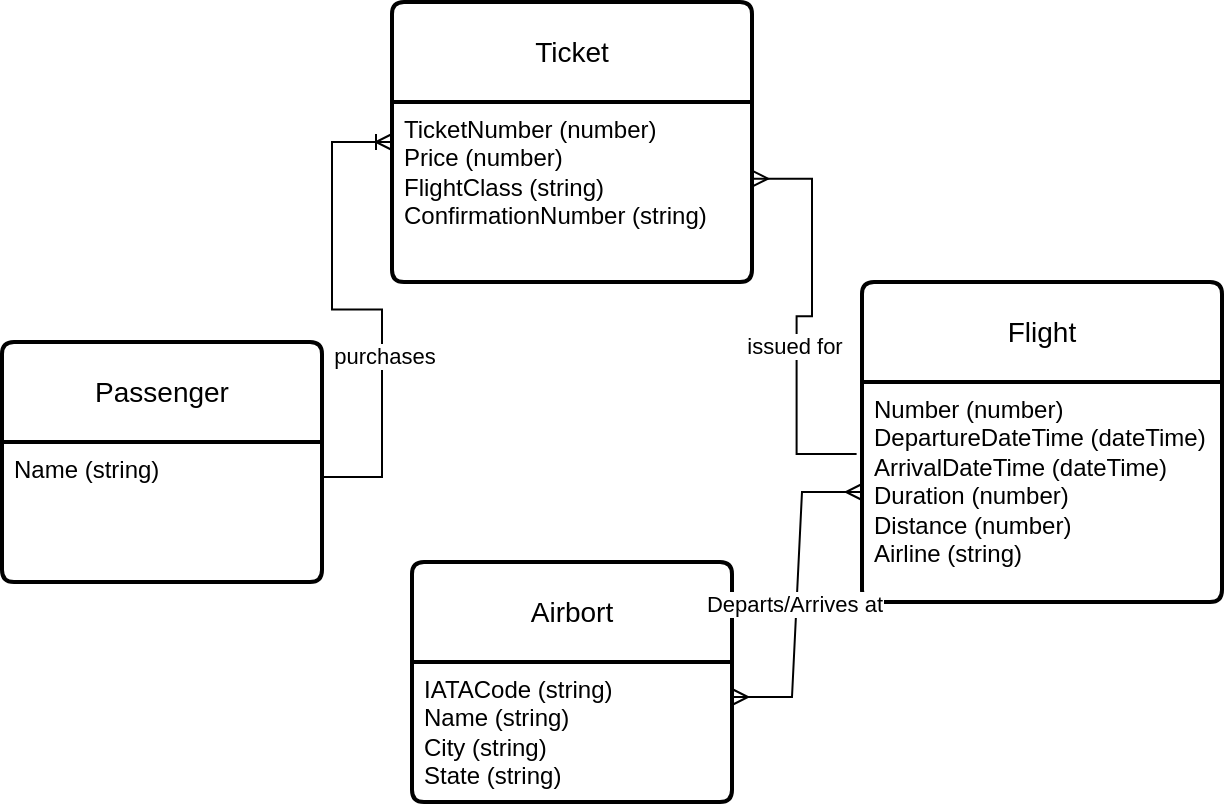 <mxfile version="24.2.2" type="github">
  <diagram name="Page-1" id="QZ5orh67vqz0MWlZrYwf">
    <mxGraphModel dx="1075" dy="458" grid="1" gridSize="10" guides="1" tooltips="1" connect="1" arrows="1" fold="1" page="1" pageScale="1" pageWidth="850" pageHeight="1100" math="0" shadow="0">
      <root>
        <mxCell id="0" />
        <mxCell id="1" parent="0" />
        <mxCell id="XTCwg6rb00VarzEBnDwD-1" value="Passenger" style="swimlane;childLayout=stackLayout;horizontal=1;startSize=50;horizontalStack=0;rounded=1;fontSize=14;fontStyle=0;strokeWidth=2;resizeParent=0;resizeLast=1;shadow=0;dashed=0;align=center;arcSize=4;whiteSpace=wrap;html=1;" vertex="1" parent="1">
          <mxGeometry x="150" y="260" width="160" height="120" as="geometry" />
        </mxCell>
        <mxCell id="XTCwg6rb00VarzEBnDwD-2" value="Name (string)" style="align=left;strokeColor=none;fillColor=none;spacingLeft=4;fontSize=12;verticalAlign=top;resizable=0;rotatable=0;part=1;html=1;" vertex="1" parent="XTCwg6rb00VarzEBnDwD-1">
          <mxGeometry y="50" width="160" height="70" as="geometry" />
        </mxCell>
        <mxCell id="XTCwg6rb00VarzEBnDwD-3" value="Flight" style="swimlane;childLayout=stackLayout;horizontal=1;startSize=50;horizontalStack=0;rounded=1;fontSize=14;fontStyle=0;strokeWidth=2;resizeParent=0;resizeLast=1;shadow=0;dashed=0;align=center;arcSize=4;whiteSpace=wrap;html=1;" vertex="1" parent="1">
          <mxGeometry x="580" y="230" width="180" height="160" as="geometry" />
        </mxCell>
        <mxCell id="XTCwg6rb00VarzEBnDwD-4" value="Number (number)&lt;div&gt;DepartureDateTime (dateTime)&lt;/div&gt;&lt;div&gt;ArrivalDateTime (dateTime)&lt;/div&gt;&lt;div&gt;Duration (number)&lt;/div&gt;&lt;div&gt;Distance (number)&lt;/div&gt;&lt;div&gt;Airline (string)&lt;/div&gt;&lt;div&gt;&lt;br&gt;&lt;/div&gt;" style="align=left;strokeColor=none;fillColor=none;spacingLeft=4;fontSize=12;verticalAlign=top;resizable=0;rotatable=0;part=1;html=1;" vertex="1" parent="XTCwg6rb00VarzEBnDwD-3">
          <mxGeometry y="50" width="180" height="110" as="geometry" />
        </mxCell>
        <mxCell id="XTCwg6rb00VarzEBnDwD-5" style="edgeStyle=orthogonalEdgeStyle;rounded=0;orthogonalLoop=1;jettySize=auto;html=1;exitX=0.5;exitY=1;exitDx=0;exitDy=0;" edge="1" parent="XTCwg6rb00VarzEBnDwD-3" source="XTCwg6rb00VarzEBnDwD-4" target="XTCwg6rb00VarzEBnDwD-4">
          <mxGeometry relative="1" as="geometry" />
        </mxCell>
        <mxCell id="XTCwg6rb00VarzEBnDwD-6" value="Airbort" style="swimlane;childLayout=stackLayout;horizontal=1;startSize=50;horizontalStack=0;rounded=1;fontSize=14;fontStyle=0;strokeWidth=2;resizeParent=0;resizeLast=1;shadow=0;dashed=0;align=center;arcSize=4;whiteSpace=wrap;html=1;" vertex="1" parent="1">
          <mxGeometry x="355" y="370" width="160" height="120" as="geometry" />
        </mxCell>
        <mxCell id="XTCwg6rb00VarzEBnDwD-7" value="IATACode (string)&lt;div&gt;Name (string)&lt;/div&gt;&lt;div&gt;City (string)&lt;/div&gt;&lt;div&gt;State (string)&lt;/div&gt;" style="align=left;strokeColor=none;fillColor=none;spacingLeft=4;fontSize=12;verticalAlign=top;resizable=0;rotatable=0;part=1;html=1;" vertex="1" parent="XTCwg6rb00VarzEBnDwD-6">
          <mxGeometry y="50" width="160" height="70" as="geometry" />
        </mxCell>
        <mxCell id="XTCwg6rb00VarzEBnDwD-8" value="" style="swimlane;childLayout=stackLayout;horizontal=1;startSize=50;horizontalStack=0;rounded=1;fontSize=14;fontStyle=0;strokeWidth=2;resizeParent=0;resizeLast=1;shadow=0;dashed=0;align=center;arcSize=4;whiteSpace=wrap;html=1;" vertex="1" parent="XTCwg6rb00VarzEBnDwD-6">
          <mxGeometry y="120" width="160" as="geometry" />
        </mxCell>
        <mxCell id="XTCwg6rb00VarzEBnDwD-10" value="Ticket" style="swimlane;childLayout=stackLayout;horizontal=1;startSize=50;horizontalStack=0;rounded=1;fontSize=14;fontStyle=0;strokeWidth=2;resizeParent=0;resizeLast=1;shadow=0;dashed=0;align=center;arcSize=4;whiteSpace=wrap;html=1;" vertex="1" parent="1">
          <mxGeometry x="345" y="90" width="180" height="140" as="geometry" />
        </mxCell>
        <mxCell id="XTCwg6rb00VarzEBnDwD-11" value="TicketNumber (number)&lt;div&gt;Price (number)&lt;/div&gt;&lt;div&gt;FlightClass (string)&lt;/div&gt;&lt;div&gt;ConfirmationNumber (string)&lt;/div&gt;" style="align=left;strokeColor=none;fillColor=none;spacingLeft=4;fontSize=12;verticalAlign=top;resizable=0;rotatable=0;part=1;html=1;" vertex="1" parent="XTCwg6rb00VarzEBnDwD-10">
          <mxGeometry y="50" width="180" height="90" as="geometry" />
        </mxCell>
        <mxCell id="XTCwg6rb00VarzEBnDwD-14" value="" style="edgeStyle=entityRelationEdgeStyle;fontSize=12;html=1;endArrow=ERoneToMany;rounded=0;exitX=1;exitY=0.25;exitDx=0;exitDy=0;entryX=0;entryY=0.5;entryDx=0;entryDy=0;" edge="1" parent="1" source="XTCwg6rb00VarzEBnDwD-2" target="XTCwg6rb00VarzEBnDwD-10">
          <mxGeometry width="100" height="100" relative="1" as="geometry">
            <mxPoint x="200" y="230" as="sourcePoint" />
            <mxPoint x="300" y="130" as="targetPoint" />
          </mxGeometry>
        </mxCell>
        <mxCell id="XTCwg6rb00VarzEBnDwD-16" value="purchases" style="edgeLabel;html=1;align=center;verticalAlign=middle;resizable=0;points=[];" vertex="1" connectable="0" parent="XTCwg6rb00VarzEBnDwD-14">
          <mxGeometry x="-0.284" y="-1" relative="1" as="geometry">
            <mxPoint as="offset" />
          </mxGeometry>
        </mxCell>
        <mxCell id="XTCwg6rb00VarzEBnDwD-15" value="" style="edgeStyle=entityRelationEdgeStyle;fontSize=12;html=1;endArrow=ERmany;rounded=0;entryX=1;entryY=0.426;entryDx=0;entryDy=0;entryPerimeter=0;exitX=-0.015;exitY=0.327;exitDx=0;exitDy=0;exitPerimeter=0;" edge="1" parent="1" source="XTCwg6rb00VarzEBnDwD-4" target="XTCwg6rb00VarzEBnDwD-11">
          <mxGeometry width="100" height="100" relative="1" as="geometry">
            <mxPoint x="600" y="153" as="sourcePoint" />
            <mxPoint x="720" y="100" as="targetPoint" />
          </mxGeometry>
        </mxCell>
        <mxCell id="XTCwg6rb00VarzEBnDwD-17" value="issued for" style="edgeLabel;html=1;align=center;verticalAlign=middle;resizable=0;points=[];" vertex="1" connectable="0" parent="XTCwg6rb00VarzEBnDwD-15">
          <mxGeometry x="-0.179" y="2" relative="1" as="geometry">
            <mxPoint as="offset" />
          </mxGeometry>
        </mxCell>
        <mxCell id="XTCwg6rb00VarzEBnDwD-18" value="" style="edgeStyle=entityRelationEdgeStyle;fontSize=12;html=1;endArrow=ERmany;startArrow=ERmany;rounded=0;exitX=1;exitY=0.25;exitDx=0;exitDy=0;entryX=0;entryY=0.5;entryDx=0;entryDy=0;" edge="1" parent="1" source="XTCwg6rb00VarzEBnDwD-7" target="XTCwg6rb00VarzEBnDwD-4">
          <mxGeometry width="100" height="100" relative="1" as="geometry">
            <mxPoint x="590" y="540" as="sourcePoint" />
            <mxPoint x="690" y="440" as="targetPoint" />
          </mxGeometry>
        </mxCell>
        <mxCell id="XTCwg6rb00VarzEBnDwD-20" value="Departs/Arrives at" style="edgeLabel;html=1;align=center;verticalAlign=middle;resizable=0;points=[];" vertex="1" connectable="0" parent="XTCwg6rb00VarzEBnDwD-18">
          <mxGeometry x="-0.053" y="2" relative="1" as="geometry">
            <mxPoint as="offset" />
          </mxGeometry>
        </mxCell>
      </root>
    </mxGraphModel>
  </diagram>
</mxfile>
